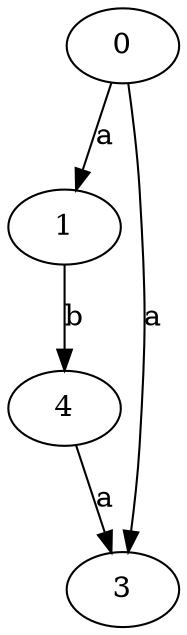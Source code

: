 strict digraph  {
1;
0;
3;
4;
1 -> 4  [label=b];
0 -> 1  [label=a];
0 -> 3  [label=a];
4 -> 3  [label=a];
}
